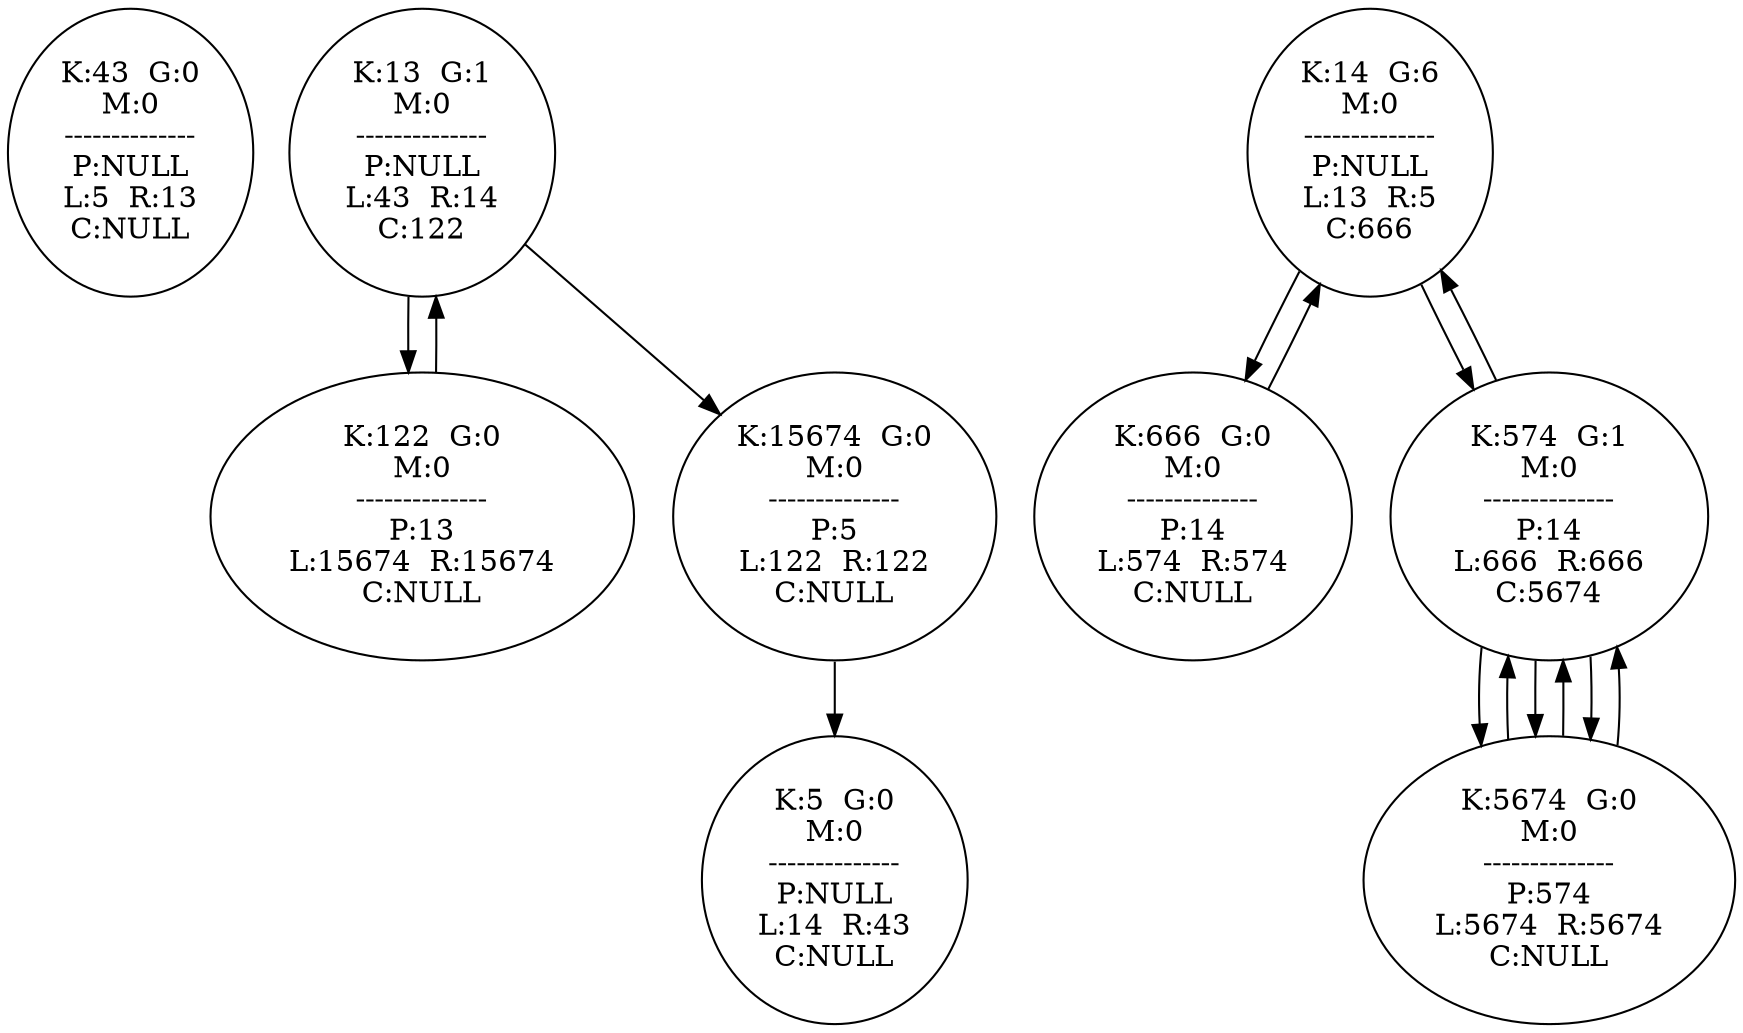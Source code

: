digraph theGraph{
	node43[ label = "K:43  G:0\nM:0\n--------------\nP:NULL\nL:5  R:13\nC:NULL"];
	node13[ label = "K:13  G:1\nM:0\n--------------\nP:NULL\nL:43  R:14\nC:122"];
	node14[ label = "K:14  G:6\nM:0\n--------------\nP:NULL\nL:13  R:5\nC:666"];
	node5[ label = "K:5  G:0\nM:0\n--------------\nP:NULL\nL:14  R:43\nC:NULL"];
	node122[ label = "K:122  G:0\nM:0\n--------------\nP:13\nL:15674  R:15674\nC:NULL"];
	node666[ label = "K:666  G:0\nM:0\n--------------\nP:14\nL:574  R:574\nC:NULL"];
	node15674[ label = "K:15674  G:0\nM:0\n--------------\nP:5\nL:122  R:122\nC:NULL"];
	node574[ label = "K:574  G:1\nM:0\n--------------\nP:14\nL:666  R:666\nC:5674"];
	node666[ label = "K:666  G:0\nM:0\n--------------\nP:14\nL:574  R:574\nC:NULL"];
	node5674[ label = "K:5674  G:0\nM:0\n--------------\nP:574\nL:5674  R:5674\nC:NULL"];
	node13->node122
	node122->node13
	node13->node15674
	node15674->node5
	node14->node666
	node666->node14
	node14->node574
	node574->node14
	node574->node5674
	node5674->node574
	node574->node5674
	node5674->node574
	node574->node5674
	node5674->node574
}
